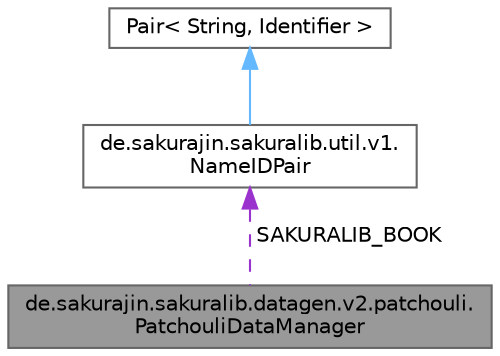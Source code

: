 digraph "de.sakurajin.sakuralib.datagen.v2.patchouli.PatchouliDataManager"
{
 // LATEX_PDF_SIZE
  bgcolor="transparent";
  edge [fontname=Helvetica,fontsize=10,labelfontname=Helvetica,labelfontsize=10];
  node [fontname=Helvetica,fontsize=10,shape=box,height=0.2,width=0.4];
  Node1 [label="de.sakurajin.sakuralib.datagen.v2.patchouli.\lPatchouliDataManager",height=0.2,width=0.4,color="gray40", fillcolor="grey60", style="filled", fontcolor="black",tooltip="This is the main class to add dynamic patchouli data."];
  Node2 -> Node1 [dir="back",color="darkorchid3",style="dashed",label=" SAKURALIB_BOOK" ];
  Node2 [label="de.sakurajin.sakuralib.util.v1.\lNameIDPair",height=0.2,width=0.4,color="gray40", fillcolor="white", style="filled",URL="$classde_1_1sakurajin_1_1sakuralib_1_1util_1_1v1_1_1NameIDPair.html",tooltip="A pair the holds both the simple name and the identifier of a resource."];
  Node3 -> Node2 [dir="back",color="steelblue1",style="solid"];
  Node3 [label="Pair\< String, Identifier \>",height=0.2,width=0.4,color="gray40", fillcolor="white", style="filled",tooltip=" "];
}
